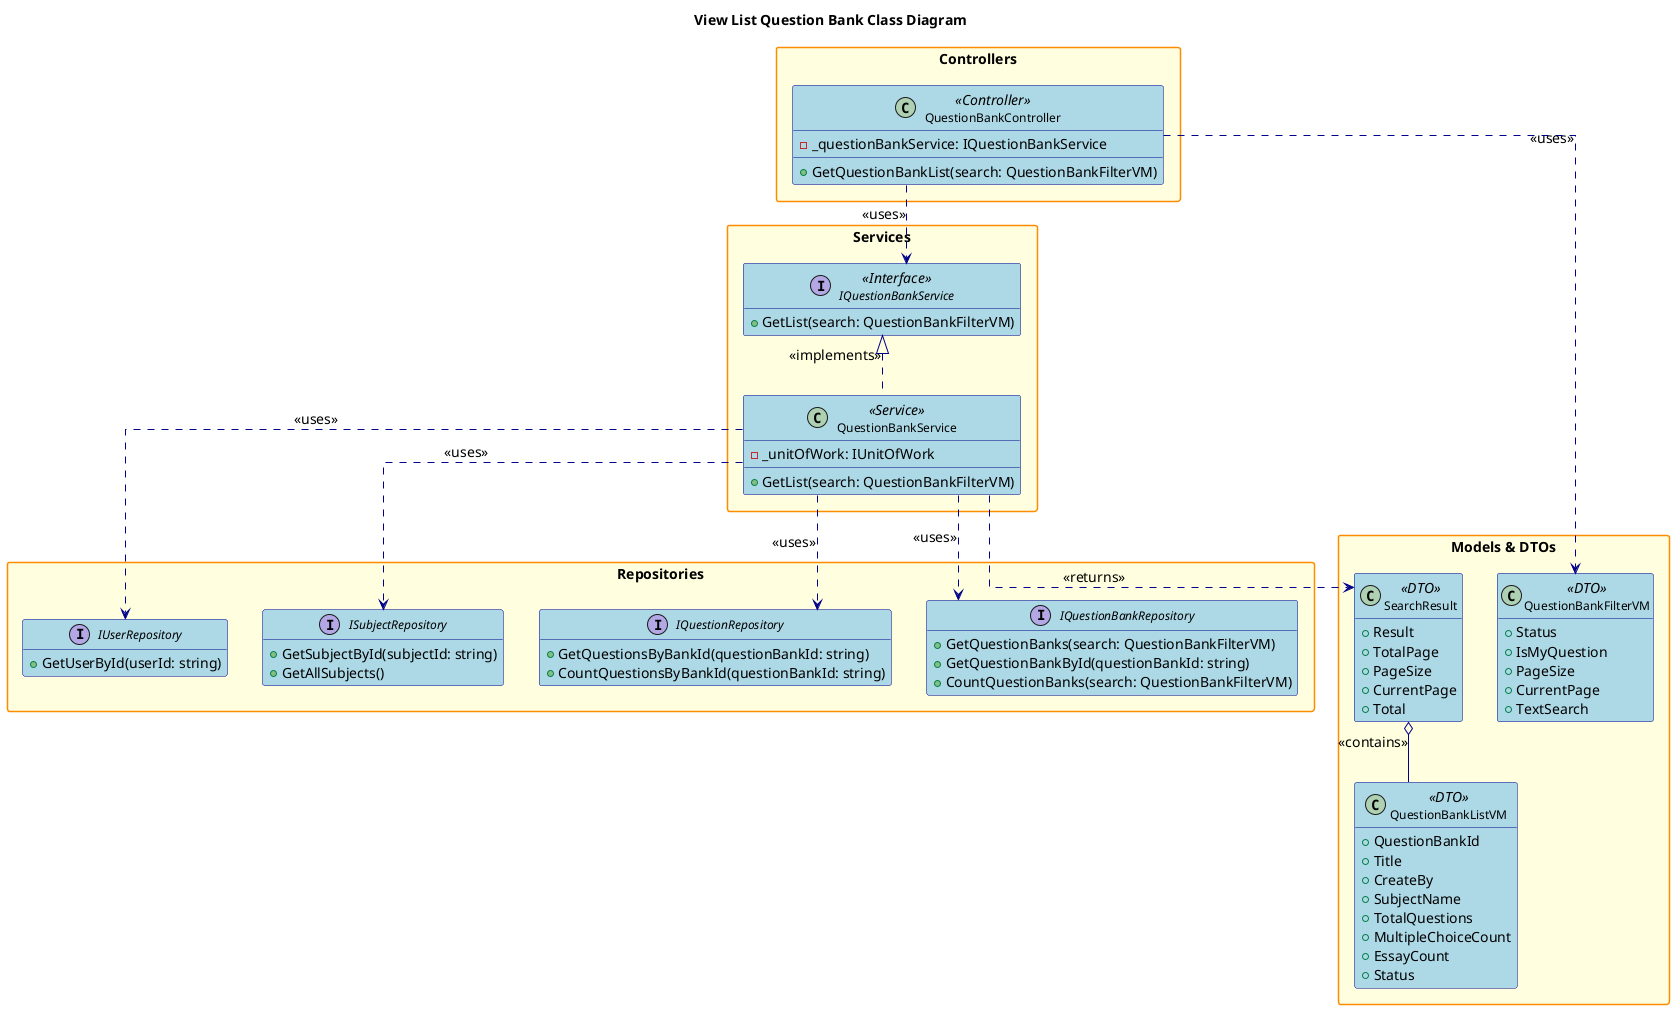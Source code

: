 @startuml
'Class Diagram - View List Question Bank

hide empty members
skinparam packageStyle rectangle
skinparam linetype ortho
skinparam defaultFontSize 14
skinparam defaultFontName Arial
skinparam classFontSize 12
skinparam classFontName Arial
skinparam noteFontSize 11
skinparam noteFontName Arial

skinparam class {
    BackgroundColor LightBlue
    BorderColor DarkBlue
    ArrowColor DarkBlue
    FontSize 12
}

skinparam package {
    BackgroundColor LightYellow
    BorderColor DarkOrange
    FontSize 14
    FontStyle bold
}
skinparam interface {
    BackgroundColor LightGreen
    BorderColor DarkGreen
    FontSize 12
}

title View List Question Bank Class Diagram

package "Controllers" {
    class QuestionBankController <<Controller>> {
        - _questionBankService: IQuestionBankService
        + GetQuestionBankList(search: QuestionBankFilterVM)
    }
}

package "Services" {
    interface IQuestionBankService <<Interface>> {
        + GetList(search: QuestionBankFilterVM)
    }
    class QuestionBankService <<Service>> {
        - _unitOfWork: IUnitOfWork
        + GetList(search: QuestionBankFilterVM)
    }
}

package "Repositories" {
    interface IQuestionBankRepository {
        + GetQuestionBanks(search: QuestionBankFilterVM)
        + GetQuestionBankById(questionBankId: string)
        + CountQuestionBanks(search: QuestionBankFilterVM)
    }
    interface IQuestionRepository {
        + GetQuestionsByBankId(questionBankId: string)
        + CountQuestionsByBankId(questionBankId: string)
    }
    interface ISubjectRepository {
        + GetSubjectById(subjectId: string)
        + GetAllSubjects()
    }
    interface IUserRepository {
        + GetUserById(userId: string)
    }
}

package "Models & DTOs" {
    class QuestionBankFilterVM <<DTO>> {
        + Status
        + IsMyQuestion
        + PageSize
        + CurrentPage
        + TextSearch
    }
    class SearchResult <<DTO>> {
        + Result
        + TotalPage
        + PageSize
        + CurrentPage
        + Total
    }
    class QuestionBankListVM <<DTO>> {
        + QuestionBankId
        + Title
        + CreateBy
        + SubjectName
        + TotalQuestions
        + MultipleChoiceCount
        + EssayCount
        + Status
    }
}

' Relationships
QuestionBankController ..> IQuestionBankService : <<uses>>
QuestionBankController ..> QuestionBankFilterVM : <<uses>>
IQuestionBankService <|.. QuestionBankService : <<implements>>
QuestionBankService ..> IQuestionBankRepository : <<uses>>
QuestionBankService ..> IQuestionRepository : <<uses>>
QuestionBankService ..> ISubjectRepository : <<uses>>
QuestionBankService ..> IUserRepository : <<uses>>
QuestionBankService ..> SearchResult : <<returns>>
SearchResult o-- QuestionBankListVM : <<contains>>

@enduml